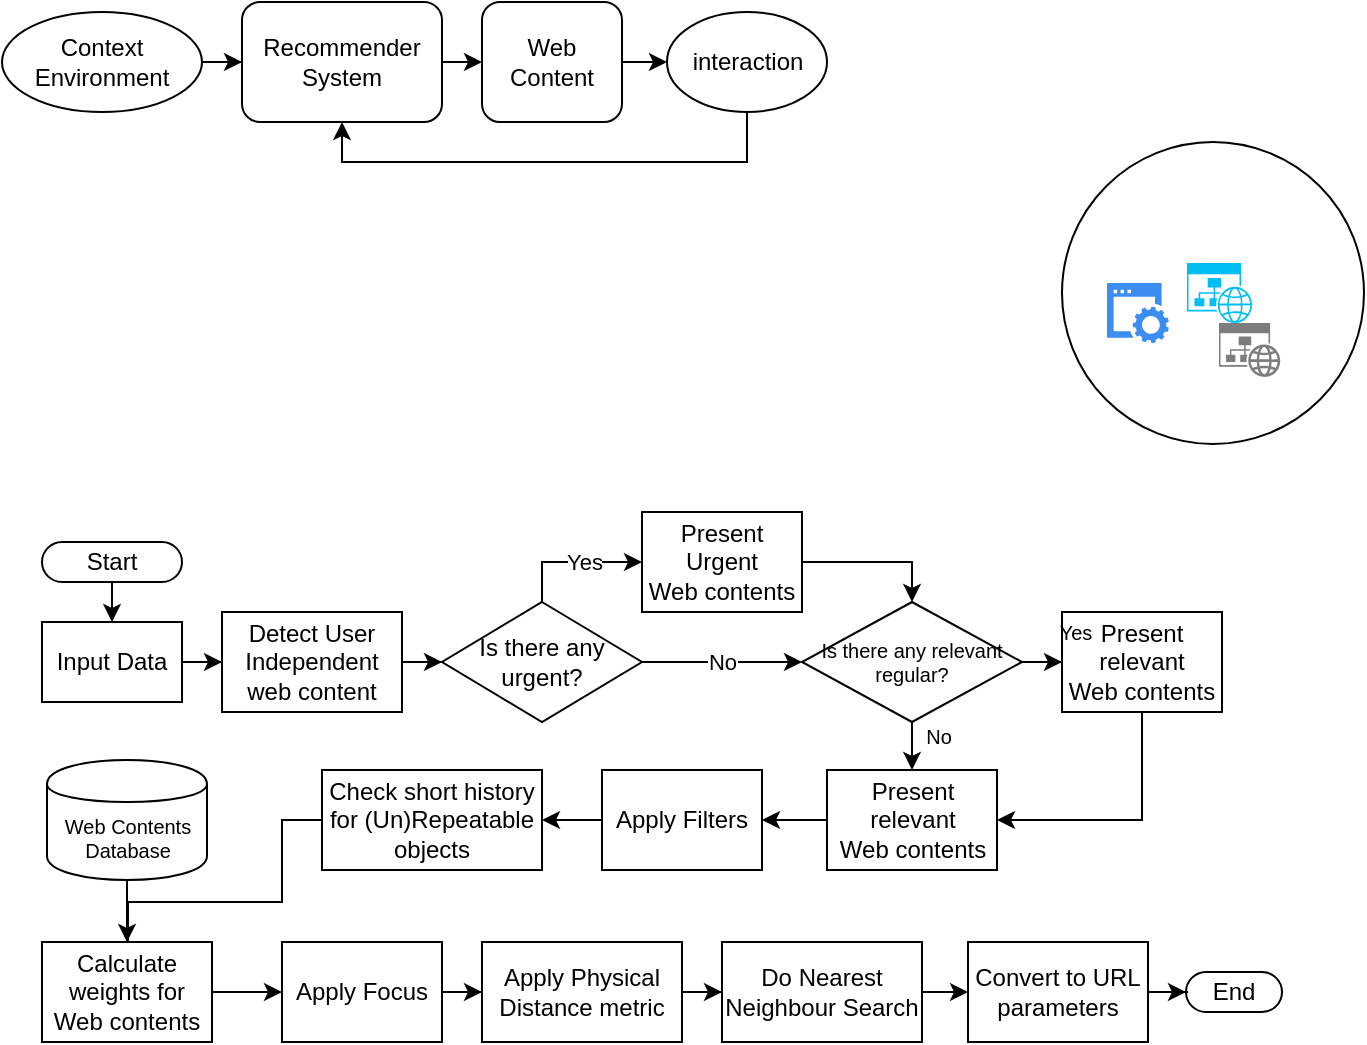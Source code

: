 <mxfile version="13.0.8" type="github">
  <diagram id="S-c4u68pvb39aPOEad-Y" name="Page-1">
    <mxGraphModel dx="1422" dy="772" grid="1" gridSize="10" guides="1" tooltips="1" connect="1" arrows="1" fold="1" page="1" pageScale="1" pageWidth="827" pageHeight="1169" math="0" shadow="0">
      <root>
        <mxCell id="0" />
        <mxCell id="1" parent="0" />
        <mxCell id="nRqti0PuXFAyv5Y5viDJ-11" value="" style="ellipse;whiteSpace=wrap;html=1;aspect=fixed;" vertex="1" parent="1">
          <mxGeometry x="630" y="220" width="151" height="151" as="geometry" />
        </mxCell>
        <mxCell id="nRqti0PuXFAyv5Y5viDJ-17" style="edgeStyle=orthogonalEdgeStyle;rounded=0;orthogonalLoop=1;jettySize=auto;html=1;entryX=0.5;entryY=1;entryDx=0;entryDy=0;" edge="1" parent="1" source="4B6pPSaDy_JO7CNS_ZNG-1" target="nRqti0PuXFAyv5Y5viDJ-1">
          <mxGeometry relative="1" as="geometry">
            <Array as="points">
              <mxPoint x="473" y="230" />
              <mxPoint x="270" y="230" />
            </Array>
          </mxGeometry>
        </mxCell>
        <mxCell id="4B6pPSaDy_JO7CNS_ZNG-1" value="interaction" style="ellipse;whiteSpace=wrap;html=1;" parent="1" vertex="1">
          <mxGeometry x="432.5" y="155" width="80" height="50" as="geometry" />
        </mxCell>
        <mxCell id="nRqti0PuXFAyv5Y5viDJ-12" style="edgeStyle=orthogonalEdgeStyle;rounded=0;orthogonalLoop=1;jettySize=auto;html=1;" edge="1" parent="1" source="4B6pPSaDy_JO7CNS_ZNG-2" target="nRqti0PuXFAyv5Y5viDJ-1">
          <mxGeometry relative="1" as="geometry" />
        </mxCell>
        <mxCell id="4B6pPSaDy_JO7CNS_ZNG-2" value="Context Environment" style="ellipse;whiteSpace=wrap;html=1;" parent="1" vertex="1">
          <mxGeometry x="100" y="155" width="100" height="50" as="geometry" />
        </mxCell>
        <mxCell id="nRqti0PuXFAyv5Y5viDJ-16" style="edgeStyle=orthogonalEdgeStyle;rounded=0;orthogonalLoop=1;jettySize=auto;html=1;exitX=1;exitY=0.5;exitDx=0;exitDy=0;entryX=0;entryY=0.5;entryDx=0;entryDy=0;" edge="1" parent="1" source="5Xjgcfw4k7mDG6meTcpS-1" target="4B6pPSaDy_JO7CNS_ZNG-1">
          <mxGeometry relative="1" as="geometry" />
        </mxCell>
        <mxCell id="5Xjgcfw4k7mDG6meTcpS-1" value="Web Content" style="rounded=1;whiteSpace=wrap;html=1;" parent="1" vertex="1">
          <mxGeometry x="340" y="150" width="70" height="60" as="geometry" />
        </mxCell>
        <mxCell id="U9P3RQh25bkFw9KFLyJP-4" style="edgeStyle=orthogonalEdgeStyle;rounded=0;orthogonalLoop=1;jettySize=auto;html=1;" parent="1" source="U9P3RQh25bkFw9KFLyJP-2" target="U9P3RQh25bkFw9KFLyJP-3" edge="1">
          <mxGeometry relative="1" as="geometry" />
        </mxCell>
        <mxCell id="U9P3RQh25bkFw9KFLyJP-2" value="Start" style="rounded=1;whiteSpace=wrap;html=1;arcSize=50;" parent="1" vertex="1">
          <mxGeometry x="120" y="420" width="70" height="20" as="geometry" />
        </mxCell>
        <mxCell id="U9P3RQh25bkFw9KFLyJP-6" style="edgeStyle=orthogonalEdgeStyle;rounded=0;orthogonalLoop=1;jettySize=auto;html=1;entryX=0;entryY=0.5;entryDx=0;entryDy=0;" parent="1" source="U9P3RQh25bkFw9KFLyJP-3" target="U9P3RQh25bkFw9KFLyJP-5" edge="1">
          <mxGeometry relative="1" as="geometry" />
        </mxCell>
        <mxCell id="U9P3RQh25bkFw9KFLyJP-3" value="Input Data" style="rounded=0;whiteSpace=wrap;html=1;" parent="1" vertex="1">
          <mxGeometry x="120" y="460" width="70" height="40" as="geometry" />
        </mxCell>
        <mxCell id="U9P3RQh25bkFw9KFLyJP-8" style="edgeStyle=orthogonalEdgeStyle;rounded=0;orthogonalLoop=1;jettySize=auto;html=1;exitX=1;exitY=0.5;exitDx=0;exitDy=0;" parent="1" source="U9P3RQh25bkFw9KFLyJP-5" target="U9P3RQh25bkFw9KFLyJP-7" edge="1">
          <mxGeometry relative="1" as="geometry" />
        </mxCell>
        <mxCell id="U9P3RQh25bkFw9KFLyJP-5" value="Detect User Independent web content" style="rounded=0;whiteSpace=wrap;html=1;" parent="1" vertex="1">
          <mxGeometry x="210" y="455" width="90" height="50" as="geometry" />
        </mxCell>
        <mxCell id="U9P3RQh25bkFw9KFLyJP-10" style="edgeStyle=orthogonalEdgeStyle;rounded=0;orthogonalLoop=1;jettySize=auto;html=1;entryX=0;entryY=0.5;entryDx=0;entryDy=0;" parent="1" source="U9P3RQh25bkFw9KFLyJP-7" target="U9P3RQh25bkFw9KFLyJP-9" edge="1">
          <mxGeometry relative="1" as="geometry">
            <Array as="points">
              <mxPoint x="370" y="430" />
            </Array>
          </mxGeometry>
        </mxCell>
        <mxCell id="U9P3RQh25bkFw9KFLyJP-11" value="Yes" style="edgeLabel;html=1;align=center;verticalAlign=middle;resizable=0;points=[];" parent="U9P3RQh25bkFw9KFLyJP-10" vertex="1" connectable="0">
          <mxGeometry x="-0.02" y="-2" relative="1" as="geometry">
            <mxPoint x="6" y="-2" as="offset" />
          </mxGeometry>
        </mxCell>
        <mxCell id="U9P3RQh25bkFw9KFLyJP-13" value="No" style="edgeStyle=orthogonalEdgeStyle;rounded=0;orthogonalLoop=1;jettySize=auto;html=1;exitX=1;exitY=0.5;exitDx=0;exitDy=0;entryX=0;entryY=0.5;entryDx=0;entryDy=0;" parent="1" source="U9P3RQh25bkFw9KFLyJP-7" target="U9P3RQh25bkFw9KFLyJP-12" edge="1">
          <mxGeometry relative="1" as="geometry" />
        </mxCell>
        <mxCell id="U9P3RQh25bkFw9KFLyJP-7" value="Is there any urgent?" style="rhombus;whiteSpace=wrap;html=1;" parent="1" vertex="1">
          <mxGeometry x="320" y="450" width="100" height="60" as="geometry" />
        </mxCell>
        <mxCell id="U9P3RQh25bkFw9KFLyJP-15" style="edgeStyle=orthogonalEdgeStyle;rounded=0;orthogonalLoop=1;jettySize=auto;html=1;exitX=1;exitY=0.5;exitDx=0;exitDy=0;entryX=0.5;entryY=0;entryDx=0;entryDy=0;fontSize=10;" parent="1" source="U9P3RQh25bkFw9KFLyJP-9" target="U9P3RQh25bkFw9KFLyJP-12" edge="1">
          <mxGeometry relative="1" as="geometry" />
        </mxCell>
        <mxCell id="U9P3RQh25bkFw9KFLyJP-9" value="Present Urgent&lt;br&gt;Web contents" style="rounded=0;whiteSpace=wrap;html=1;" parent="1" vertex="1">
          <mxGeometry x="420" y="405" width="80" height="50" as="geometry" />
        </mxCell>
        <mxCell id="U9P3RQh25bkFw9KFLyJP-19" style="edgeStyle=orthogonalEdgeStyle;rounded=0;orthogonalLoop=1;jettySize=auto;html=1;entryX=0;entryY=0.5;entryDx=0;entryDy=0;fontSize=10;" parent="1" source="U9P3RQh25bkFw9KFLyJP-12" target="U9P3RQh25bkFw9KFLyJP-16" edge="1">
          <mxGeometry relative="1" as="geometry" />
        </mxCell>
        <mxCell id="U9P3RQh25bkFw9KFLyJP-24" style="edgeStyle=orthogonalEdgeStyle;rounded=0;orthogonalLoop=1;jettySize=auto;html=1;exitX=0.5;exitY=1;exitDx=0;exitDy=0;entryX=0.5;entryY=0;entryDx=0;entryDy=0;fontSize=10;" parent="1" source="U9P3RQh25bkFw9KFLyJP-12" target="U9P3RQh25bkFw9KFLyJP-20" edge="1">
          <mxGeometry relative="1" as="geometry" />
        </mxCell>
        <mxCell id="U9P3RQh25bkFw9KFLyJP-12" value="&lt;font style=&quot;font-size: 10px&quot;&gt;Is there any relevant regular?&lt;/font&gt;" style="rhombus;whiteSpace=wrap;html=1;fontSize=10;" parent="1" vertex="1">
          <mxGeometry x="500" y="450" width="110" height="60" as="geometry" />
        </mxCell>
        <mxCell id="U9P3RQh25bkFw9KFLyJP-21" style="edgeStyle=orthogonalEdgeStyle;rounded=0;orthogonalLoop=1;jettySize=auto;html=1;exitX=0.5;exitY=1;exitDx=0;exitDy=0;entryX=1;entryY=0.5;entryDx=0;entryDy=0;fontSize=10;" parent="1" source="U9P3RQh25bkFw9KFLyJP-16" target="U9P3RQh25bkFw9KFLyJP-20" edge="1">
          <mxGeometry relative="1" as="geometry" />
        </mxCell>
        <mxCell id="U9P3RQh25bkFw9KFLyJP-16" value="Present relevant&lt;br&gt;Web contents" style="rounded=0;whiteSpace=wrap;html=1;" parent="1" vertex="1">
          <mxGeometry x="630" y="455" width="80" height="50" as="geometry" />
        </mxCell>
        <mxCell id="U9P3RQh25bkFw9KFLyJP-29" style="edgeStyle=orthogonalEdgeStyle;rounded=0;orthogonalLoop=1;jettySize=auto;html=1;entryX=1;entryY=0.5;entryDx=0;entryDy=0;fontSize=10;" parent="1" source="U9P3RQh25bkFw9KFLyJP-20" target="U9P3RQh25bkFw9KFLyJP-28" edge="1">
          <mxGeometry relative="1" as="geometry" />
        </mxCell>
        <mxCell id="U9P3RQh25bkFw9KFLyJP-20" value="Present relevant&lt;br&gt;Web contents" style="rounded=0;whiteSpace=wrap;html=1;" parent="1" vertex="1">
          <mxGeometry x="512.5" y="534" width="85" height="50" as="geometry" />
        </mxCell>
        <mxCell id="U9P3RQh25bkFw9KFLyJP-25" value="No" style="text;html=1;align=center;verticalAlign=middle;resizable=0;points=[];autosize=1;fontSize=10;" parent="1" vertex="1">
          <mxGeometry x="553" y="507" width="30" height="20" as="geometry" />
        </mxCell>
        <mxCell id="U9P3RQh25bkFw9KFLyJP-27" value="Yes" style="text;align=center;verticalAlign=middle;resizable=0;points=[];autosize=1;fontSize=10;" parent="1" vertex="1">
          <mxGeometry x="617" y="455" width="40" height="20" as="geometry" />
        </mxCell>
        <mxCell id="U9P3RQh25bkFw9KFLyJP-33" style="edgeStyle=orthogonalEdgeStyle;rounded=0;orthogonalLoop=1;jettySize=auto;html=1;fontSize=10;" parent="1" source="U9P3RQh25bkFw9KFLyJP-28" target="U9P3RQh25bkFw9KFLyJP-31" edge="1">
          <mxGeometry relative="1" as="geometry" />
        </mxCell>
        <mxCell id="U9P3RQh25bkFw9KFLyJP-28" value="Apply Filters" style="rounded=0;whiteSpace=wrap;html=1;" parent="1" vertex="1">
          <mxGeometry x="400" y="534" width="80" height="50" as="geometry" />
        </mxCell>
        <mxCell id="U9P3RQh25bkFw9KFLyJP-38" style="edgeStyle=orthogonalEdgeStyle;rounded=0;orthogonalLoop=1;jettySize=auto;html=1;exitX=0;exitY=0.5;exitDx=0;exitDy=0;entryX=0.5;entryY=0;entryDx=0;entryDy=0;fontSize=10;" parent="1" source="U9P3RQh25bkFw9KFLyJP-31" target="U9P3RQh25bkFw9KFLyJP-36" edge="1">
          <mxGeometry relative="1" as="geometry">
            <Array as="points">
              <mxPoint x="240" y="559" />
              <mxPoint x="240" y="600" />
              <mxPoint x="163" y="600" />
              <mxPoint x="163" y="625" />
            </Array>
          </mxGeometry>
        </mxCell>
        <mxCell id="U9P3RQh25bkFw9KFLyJP-31" value="Check short history for (Un)Repeatable objects" style="rounded=0;whiteSpace=wrap;html=1;" parent="1" vertex="1">
          <mxGeometry x="260" y="534" width="110" height="50" as="geometry" />
        </mxCell>
        <mxCell id="U9P3RQh25bkFw9KFLyJP-37" style="edgeStyle=orthogonalEdgeStyle;rounded=0;orthogonalLoop=1;jettySize=auto;html=1;exitX=0.5;exitY=1;exitDx=0;exitDy=0;entryX=0.5;entryY=0;entryDx=0;entryDy=0;fontSize=10;" parent="1" source="U9P3RQh25bkFw9KFLyJP-34" target="U9P3RQh25bkFw9KFLyJP-36" edge="1">
          <mxGeometry relative="1" as="geometry" />
        </mxCell>
        <mxCell id="U9P3RQh25bkFw9KFLyJP-34" value="Web Contents Database" style="shape=cylinder;whiteSpace=wrap;html=1;boundedLbl=1;backgroundOutline=1;fontSize=10;" parent="1" vertex="1">
          <mxGeometry x="122.5" y="529" width="80" height="60" as="geometry" />
        </mxCell>
        <mxCell id="U9P3RQh25bkFw9KFLyJP-40" style="edgeStyle=orthogonalEdgeStyle;rounded=0;orthogonalLoop=1;jettySize=auto;html=1;exitX=1;exitY=0.5;exitDx=0;exitDy=0;entryX=0;entryY=0.5;entryDx=0;entryDy=0;fontSize=10;" parent="1" source="U9P3RQh25bkFw9KFLyJP-36" target="U9P3RQh25bkFw9KFLyJP-39" edge="1">
          <mxGeometry relative="1" as="geometry" />
        </mxCell>
        <mxCell id="U9P3RQh25bkFw9KFLyJP-36" value="Calculate weights for&lt;br&gt;Web contents" style="rounded=0;whiteSpace=wrap;html=1;" parent="1" vertex="1">
          <mxGeometry x="120" y="620" width="85" height="50" as="geometry" />
        </mxCell>
        <mxCell id="U9P3RQh25bkFw9KFLyJP-44" style="edgeStyle=orthogonalEdgeStyle;rounded=0;orthogonalLoop=1;jettySize=auto;html=1;entryX=0;entryY=0.5;entryDx=0;entryDy=0;fontSize=10;" parent="1" source="U9P3RQh25bkFw9KFLyJP-39" target="U9P3RQh25bkFw9KFLyJP-41" edge="1">
          <mxGeometry relative="1" as="geometry" />
        </mxCell>
        <mxCell id="U9P3RQh25bkFw9KFLyJP-39" value="Apply Focus" style="rounded=0;whiteSpace=wrap;html=1;" parent="1" vertex="1">
          <mxGeometry x="240" y="620" width="80" height="50" as="geometry" />
        </mxCell>
        <mxCell id="U9P3RQh25bkFw9KFLyJP-45" style="edgeStyle=orthogonalEdgeStyle;rounded=0;orthogonalLoop=1;jettySize=auto;html=1;entryX=0;entryY=0.5;entryDx=0;entryDy=0;fontSize=10;" parent="1" source="U9P3RQh25bkFw9KFLyJP-41" target="U9P3RQh25bkFw9KFLyJP-42" edge="1">
          <mxGeometry relative="1" as="geometry" />
        </mxCell>
        <mxCell id="U9P3RQh25bkFw9KFLyJP-41" value="Apply Physical Distance metric" style="rounded=0;whiteSpace=wrap;html=1;" parent="1" vertex="1">
          <mxGeometry x="340" y="620" width="100" height="50" as="geometry" />
        </mxCell>
        <mxCell id="U9P3RQh25bkFw9KFLyJP-49" style="edgeStyle=orthogonalEdgeStyle;rounded=0;orthogonalLoop=1;jettySize=auto;html=1;exitX=1;exitY=0.5;exitDx=0;exitDy=0;entryX=0;entryY=0.5;entryDx=0;entryDy=0;fontSize=10;" parent="1" source="U9P3RQh25bkFw9KFLyJP-42" target="U9P3RQh25bkFw9KFLyJP-47" edge="1">
          <mxGeometry relative="1" as="geometry" />
        </mxCell>
        <mxCell id="U9P3RQh25bkFw9KFLyJP-42" value="Do Nearest Neighbour Search" style="rounded=0;whiteSpace=wrap;html=1;" parent="1" vertex="1">
          <mxGeometry x="460" y="620" width="100" height="50" as="geometry" />
        </mxCell>
        <mxCell id="U9P3RQh25bkFw9KFLyJP-43" value="End" style="rounded=1;whiteSpace=wrap;html=1;arcSize=50;" parent="1" vertex="1">
          <mxGeometry x="692" y="635" width="48" height="20" as="geometry" />
        </mxCell>
        <mxCell id="U9P3RQh25bkFw9KFLyJP-50" style="edgeStyle=orthogonalEdgeStyle;rounded=0;orthogonalLoop=1;jettySize=auto;html=1;exitX=1;exitY=0.5;exitDx=0;exitDy=0;fontSize=10;" parent="1" source="U9P3RQh25bkFw9KFLyJP-47" target="U9P3RQh25bkFw9KFLyJP-43" edge="1">
          <mxGeometry relative="1" as="geometry" />
        </mxCell>
        <mxCell id="U9P3RQh25bkFw9KFLyJP-47" value="Convert to URL parameters" style="rounded=0;whiteSpace=wrap;html=1;" parent="1" vertex="1">
          <mxGeometry x="583" y="620" width="90" height="50" as="geometry" />
        </mxCell>
        <mxCell id="nRqti0PuXFAyv5Y5viDJ-13" style="edgeStyle=orthogonalEdgeStyle;rounded=0;orthogonalLoop=1;jettySize=auto;html=1;exitX=1;exitY=0.5;exitDx=0;exitDy=0;entryX=0;entryY=0.5;entryDx=0;entryDy=0;" edge="1" parent="1" source="nRqti0PuXFAyv5Y5viDJ-1" target="5Xjgcfw4k7mDG6meTcpS-1">
          <mxGeometry relative="1" as="geometry" />
        </mxCell>
        <mxCell id="nRqti0PuXFAyv5Y5viDJ-1" value="Recommender System" style="rounded=1;whiteSpace=wrap;html=1;" vertex="1" parent="1">
          <mxGeometry x="220" y="150" width="100" height="60" as="geometry" />
        </mxCell>
        <mxCell id="nRqti0PuXFAyv5Y5viDJ-5" value="" style="verticalLabelPosition=bottom;html=1;verticalAlign=top;align=center;strokeColor=none;fillColor=#00BEF2;shape=mxgraph.azure.website_generic;pointerEvents=1;" vertex="1" parent="1">
          <mxGeometry x="692.5" y="280.5" width="33" height="30" as="geometry" />
        </mxCell>
        <mxCell id="nRqti0PuXFAyv5Y5viDJ-7" value="" style="aspect=fixed;pointerEvents=1;shadow=0;dashed=0;html=1;strokeColor=none;labelPosition=center;verticalLabelPosition=bottom;verticalAlign=top;align=center;shape=mxgraph.mscae.enterprise.website_generic;fillColor=#7D7D7D;" vertex="1" parent="1">
          <mxGeometry x="708.5" y="310.5" width="30.68" height="27" as="geometry" />
        </mxCell>
        <mxCell id="nRqti0PuXFAyv5Y5viDJ-9" value="" style="html=1;aspect=fixed;strokeColor=none;shadow=0;align=center;verticalAlign=top;fillColor=#3B8DF1;shape=mxgraph.gcp2.website" vertex="1" parent="1">
          <mxGeometry x="652.5" y="290.5" width="30.93" height="30" as="geometry" />
        </mxCell>
      </root>
    </mxGraphModel>
  </diagram>
</mxfile>
